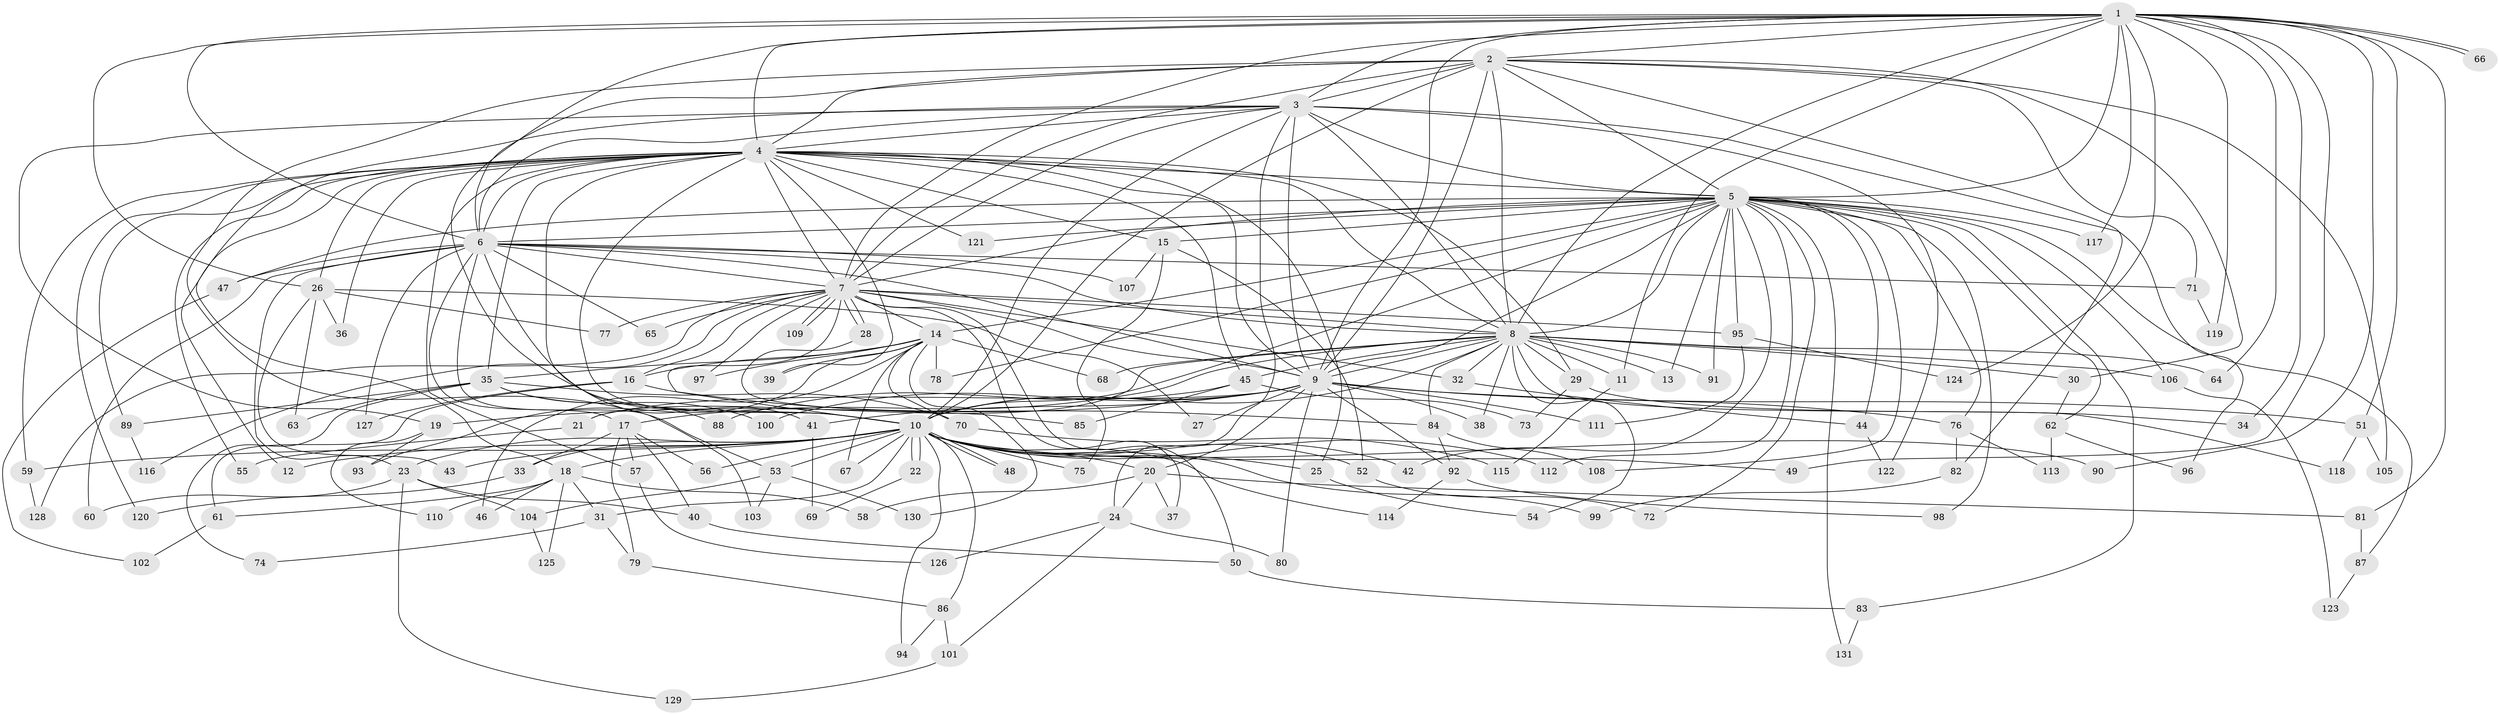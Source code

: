 // coarse degree distribution, {18: 0.03773584905660377, 10: 0.018867924528301886, 14: 0.018867924528301886, 19: 0.03773584905660377, 13: 0.018867924528301886, 22: 0.018867924528301886, 26: 0.018867924528301886, 4: 0.1509433962264151, 8: 0.05660377358490566, 12: 0.018867924528301886, 5: 0.09433962264150944, 2: 0.20754716981132076, 6: 0.07547169811320754, 3: 0.1320754716981132, 7: 0.03773584905660377, 1: 0.05660377358490566}
// Generated by graph-tools (version 1.1) at 2025/49/03/04/25 22:49:48]
// undirected, 131 vertices, 287 edges
graph export_dot {
  node [color=gray90,style=filled];
  1;
  2;
  3;
  4;
  5;
  6;
  7;
  8;
  9;
  10;
  11;
  12;
  13;
  14;
  15;
  16;
  17;
  18;
  19;
  20;
  21;
  22;
  23;
  24;
  25;
  26;
  27;
  28;
  29;
  30;
  31;
  32;
  33;
  34;
  35;
  36;
  37;
  38;
  39;
  40;
  41;
  42;
  43;
  44;
  45;
  46;
  47;
  48;
  49;
  50;
  51;
  52;
  53;
  54;
  55;
  56;
  57;
  58;
  59;
  60;
  61;
  62;
  63;
  64;
  65;
  66;
  67;
  68;
  69;
  70;
  71;
  72;
  73;
  74;
  75;
  76;
  77;
  78;
  79;
  80;
  81;
  82;
  83;
  84;
  85;
  86;
  87;
  88;
  89;
  90;
  91;
  92;
  93;
  94;
  95;
  96;
  97;
  98;
  99;
  100;
  101;
  102;
  103;
  104;
  105;
  106;
  107;
  108;
  109;
  110;
  111;
  112;
  113;
  114;
  115;
  116;
  117;
  118;
  119;
  120;
  121;
  122;
  123;
  124;
  125;
  126;
  127;
  128;
  129;
  130;
  131;
  1 -- 2;
  1 -- 3;
  1 -- 4;
  1 -- 5;
  1 -- 6;
  1 -- 7;
  1 -- 8;
  1 -- 9;
  1 -- 10;
  1 -- 11;
  1 -- 26;
  1 -- 34;
  1 -- 49;
  1 -- 51;
  1 -- 64;
  1 -- 66;
  1 -- 66;
  1 -- 81;
  1 -- 90;
  1 -- 117;
  1 -- 119;
  1 -- 124;
  2 -- 3;
  2 -- 4;
  2 -- 5;
  2 -- 6;
  2 -- 7;
  2 -- 8;
  2 -- 9;
  2 -- 10;
  2 -- 30;
  2 -- 53;
  2 -- 71;
  2 -- 82;
  2 -- 105;
  3 -- 4;
  3 -- 5;
  3 -- 6;
  3 -- 7;
  3 -- 8;
  3 -- 9;
  3 -- 10;
  3 -- 18;
  3 -- 19;
  3 -- 24;
  3 -- 96;
  3 -- 122;
  4 -- 5;
  4 -- 6;
  4 -- 7;
  4 -- 8;
  4 -- 9;
  4 -- 10;
  4 -- 12;
  4 -- 15;
  4 -- 25;
  4 -- 26;
  4 -- 29;
  4 -- 35;
  4 -- 36;
  4 -- 39;
  4 -- 41;
  4 -- 45;
  4 -- 55;
  4 -- 57;
  4 -- 59;
  4 -- 89;
  4 -- 120;
  4 -- 121;
  5 -- 6;
  5 -- 7;
  5 -- 8;
  5 -- 9;
  5 -- 10;
  5 -- 13;
  5 -- 14;
  5 -- 15;
  5 -- 42;
  5 -- 44;
  5 -- 47;
  5 -- 62;
  5 -- 72;
  5 -- 76;
  5 -- 78;
  5 -- 83;
  5 -- 87;
  5 -- 91;
  5 -- 95;
  5 -- 98;
  5 -- 106;
  5 -- 108;
  5 -- 112;
  5 -- 117;
  5 -- 121;
  5 -- 131;
  6 -- 7;
  6 -- 8;
  6 -- 9;
  6 -- 10;
  6 -- 17;
  6 -- 23;
  6 -- 47;
  6 -- 60;
  6 -- 65;
  6 -- 71;
  6 -- 103;
  6 -- 107;
  6 -- 127;
  7 -- 8;
  7 -- 9;
  7 -- 10;
  7 -- 14;
  7 -- 16;
  7 -- 28;
  7 -- 28;
  7 -- 32;
  7 -- 37;
  7 -- 50;
  7 -- 65;
  7 -- 77;
  7 -- 95;
  7 -- 97;
  7 -- 109;
  7 -- 109;
  7 -- 116;
  7 -- 128;
  8 -- 9;
  8 -- 10;
  8 -- 11;
  8 -- 13;
  8 -- 17;
  8 -- 21;
  8 -- 29;
  8 -- 30;
  8 -- 32;
  8 -- 38;
  8 -- 45;
  8 -- 54;
  8 -- 64;
  8 -- 68;
  8 -- 84;
  8 -- 91;
  8 -- 106;
  8 -- 118;
  9 -- 10;
  9 -- 19;
  9 -- 20;
  9 -- 21;
  9 -- 27;
  9 -- 38;
  9 -- 41;
  9 -- 51;
  9 -- 76;
  9 -- 80;
  9 -- 92;
  9 -- 100;
  9 -- 111;
  10 -- 12;
  10 -- 18;
  10 -- 20;
  10 -- 22;
  10 -- 22;
  10 -- 23;
  10 -- 25;
  10 -- 31;
  10 -- 33;
  10 -- 42;
  10 -- 43;
  10 -- 48;
  10 -- 48;
  10 -- 49;
  10 -- 52;
  10 -- 53;
  10 -- 56;
  10 -- 59;
  10 -- 67;
  10 -- 75;
  10 -- 86;
  10 -- 90;
  10 -- 94;
  10 -- 99;
  10 -- 112;
  10 -- 114;
  11 -- 115;
  14 -- 16;
  14 -- 35;
  14 -- 39;
  14 -- 46;
  14 -- 67;
  14 -- 68;
  14 -- 70;
  14 -- 78;
  14 -- 93;
  14 -- 97;
  14 -- 130;
  15 -- 52;
  15 -- 75;
  15 -- 107;
  16 -- 61;
  16 -- 84;
  16 -- 127;
  17 -- 33;
  17 -- 40;
  17 -- 56;
  17 -- 57;
  17 -- 79;
  18 -- 31;
  18 -- 46;
  18 -- 58;
  18 -- 61;
  18 -- 110;
  18 -- 125;
  19 -- 93;
  19 -- 110;
  20 -- 24;
  20 -- 37;
  20 -- 58;
  20 -- 81;
  21 -- 55;
  22 -- 69;
  23 -- 40;
  23 -- 60;
  23 -- 104;
  23 -- 129;
  24 -- 80;
  24 -- 101;
  24 -- 126;
  25 -- 54;
  26 -- 27;
  26 -- 36;
  26 -- 43;
  26 -- 63;
  26 -- 77;
  28 -- 85;
  29 -- 34;
  29 -- 73;
  30 -- 62;
  31 -- 74;
  31 -- 79;
  32 -- 44;
  33 -- 120;
  35 -- 63;
  35 -- 70;
  35 -- 74;
  35 -- 88;
  35 -- 89;
  35 -- 100;
  40 -- 50;
  41 -- 69;
  44 -- 122;
  45 -- 73;
  45 -- 85;
  45 -- 88;
  47 -- 102;
  50 -- 83;
  51 -- 105;
  51 -- 118;
  52 -- 72;
  53 -- 103;
  53 -- 104;
  53 -- 130;
  57 -- 126;
  59 -- 128;
  61 -- 102;
  62 -- 96;
  62 -- 113;
  70 -- 115;
  71 -- 119;
  76 -- 82;
  76 -- 113;
  79 -- 86;
  81 -- 87;
  82 -- 99;
  83 -- 131;
  84 -- 92;
  84 -- 108;
  86 -- 94;
  86 -- 101;
  87 -- 123;
  89 -- 116;
  92 -- 98;
  92 -- 114;
  95 -- 111;
  95 -- 124;
  101 -- 129;
  104 -- 125;
  106 -- 123;
}
